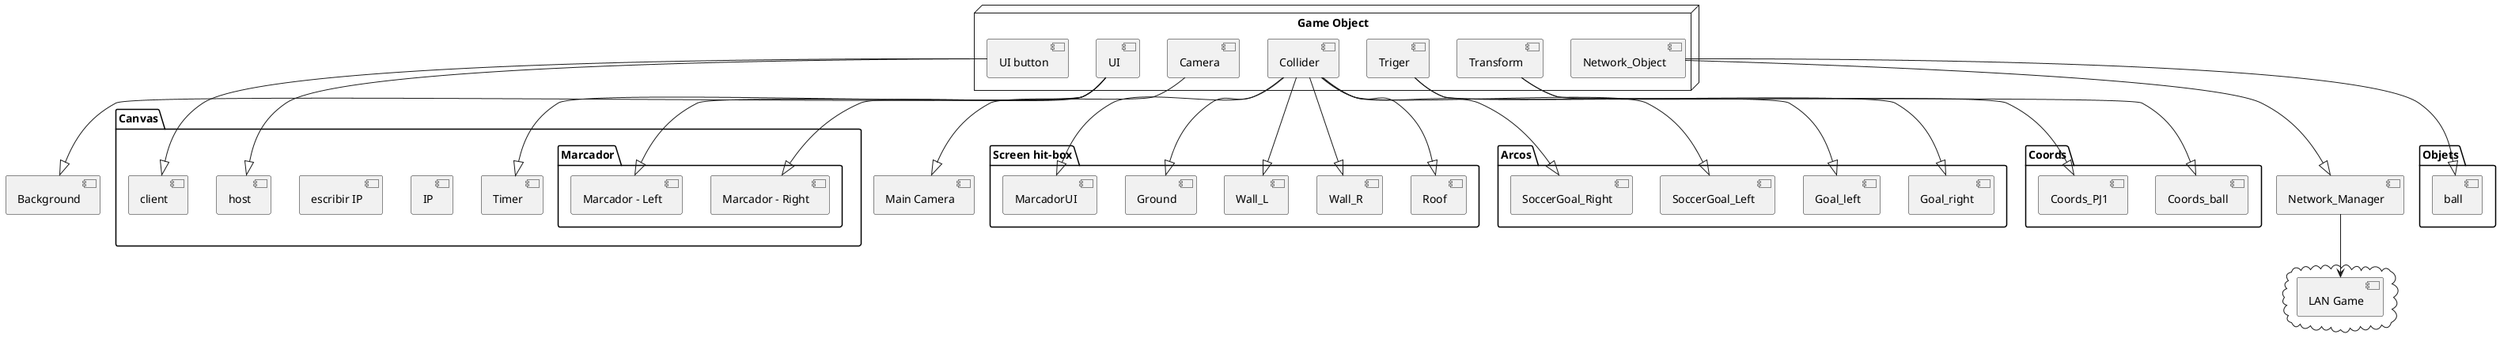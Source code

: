 @startuml



[Main Camera]
[Background]

package "Screen hit-box" {
  [Roof]
  [Wall_R]
  [Wall_L]
  [Ground]
  [MarcadorUI]
}
package "Coords" {
[Coords_ball]
  [Coords_PJ1]

}

package "Objets" {
[ball]
}

package "Arcos" {
[SoccerGoal_Left]
[SoccerGoal_Right]
[Goal_right]
[Goal_left]
}

package "Canvas" {
[Timer]
package "Marcador" {
[Marcador - Right]
[Marcador - Left]
}
[IP]
[escribir IP]
[host]
[client]

}

[Network_Manager]

node "Game Object" {
[UI] --|> [Background]
[Camera] --|> [Main Camera]
[Collider] --|> [Roof]
[Collider] --|> [Wall_R]
[Collider] --|> [Wall_L]
[Collider] --|> [Ground]
[Collider] --|> [MarcadorUI]
[Transform] --|> [Coords_ball]
[Transform] --|> [Coords_PJ1]
[Network_Object] --|> [ball]
[Collider] --|> [SoccerGoal_Right]
[Collider] --|> [SoccerGoal_Left]
[Triger] --|> [Goal_right]
[Triger] --|> [Goal_left]
[UI] --|> [Timer]
[UI] --|> [Marcador - Right]
[UI] --|> [Marcador - Left]
[UI button] --|> host
[UI button] --|> client
[Network_Object] --|> [Network_Manager]

}


cloud {
  [LAN Game]
}



[Network_Manager] --> [LAN Game]


@enduml
